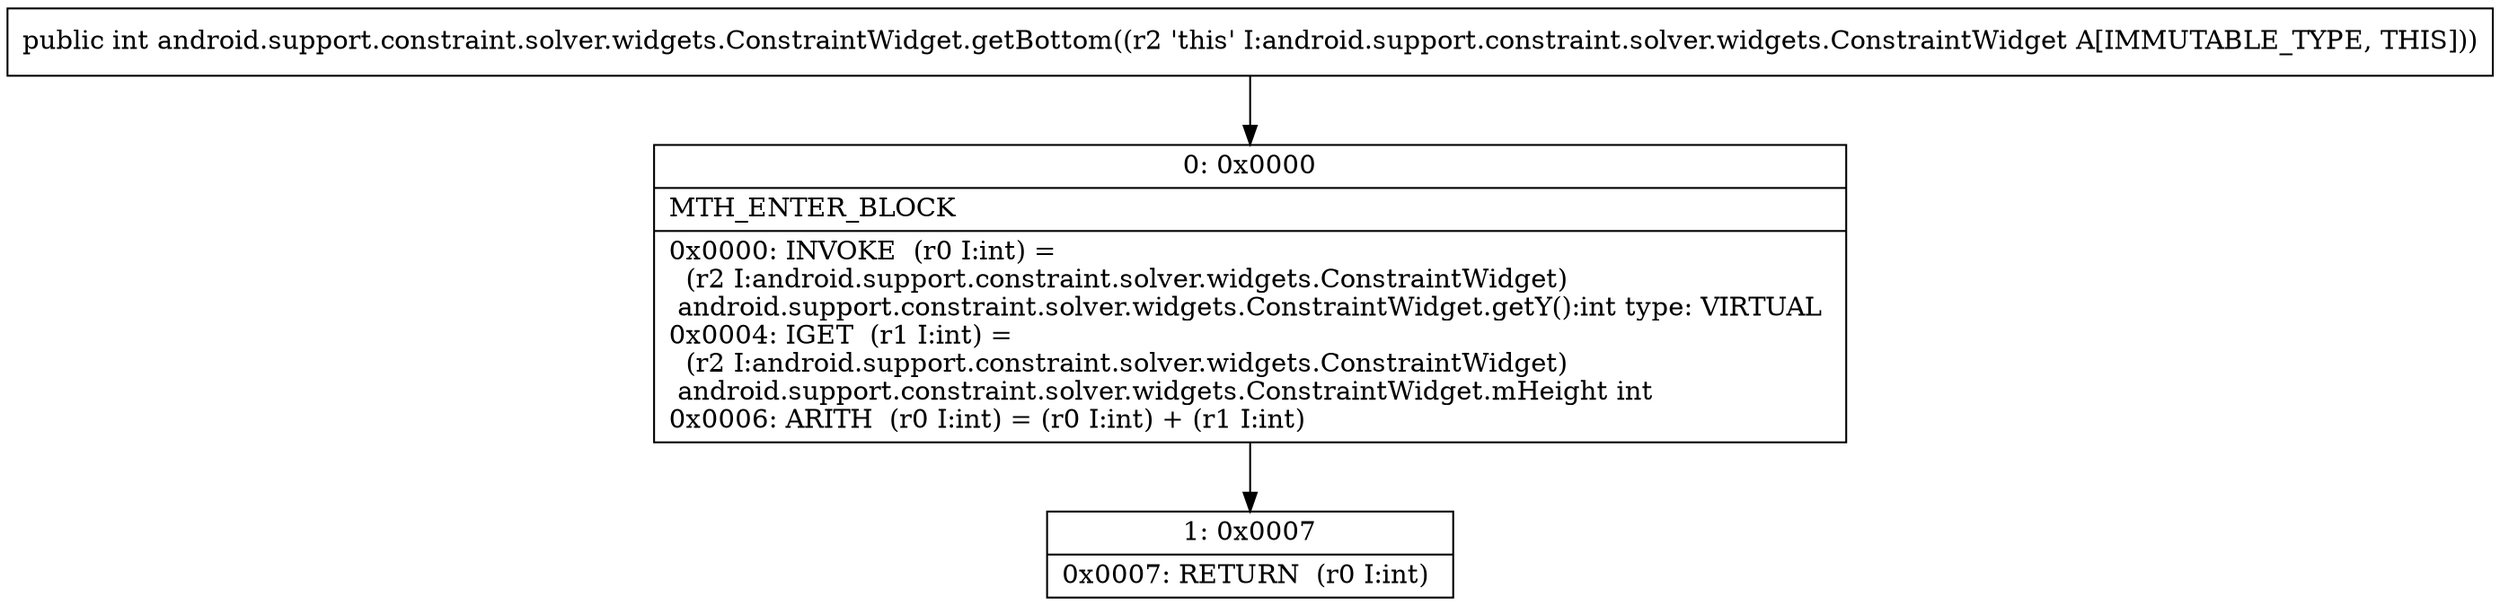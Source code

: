 digraph "CFG forandroid.support.constraint.solver.widgets.ConstraintWidget.getBottom()I" {
Node_0 [shape=record,label="{0\:\ 0x0000|MTH_ENTER_BLOCK\l|0x0000: INVOKE  (r0 I:int) = \l  (r2 I:android.support.constraint.solver.widgets.ConstraintWidget)\l android.support.constraint.solver.widgets.ConstraintWidget.getY():int type: VIRTUAL \l0x0004: IGET  (r1 I:int) = \l  (r2 I:android.support.constraint.solver.widgets.ConstraintWidget)\l android.support.constraint.solver.widgets.ConstraintWidget.mHeight int \l0x0006: ARITH  (r0 I:int) = (r0 I:int) + (r1 I:int) \l}"];
Node_1 [shape=record,label="{1\:\ 0x0007|0x0007: RETURN  (r0 I:int) \l}"];
MethodNode[shape=record,label="{public int android.support.constraint.solver.widgets.ConstraintWidget.getBottom((r2 'this' I:android.support.constraint.solver.widgets.ConstraintWidget A[IMMUTABLE_TYPE, THIS])) }"];
MethodNode -> Node_0;
Node_0 -> Node_1;
}

